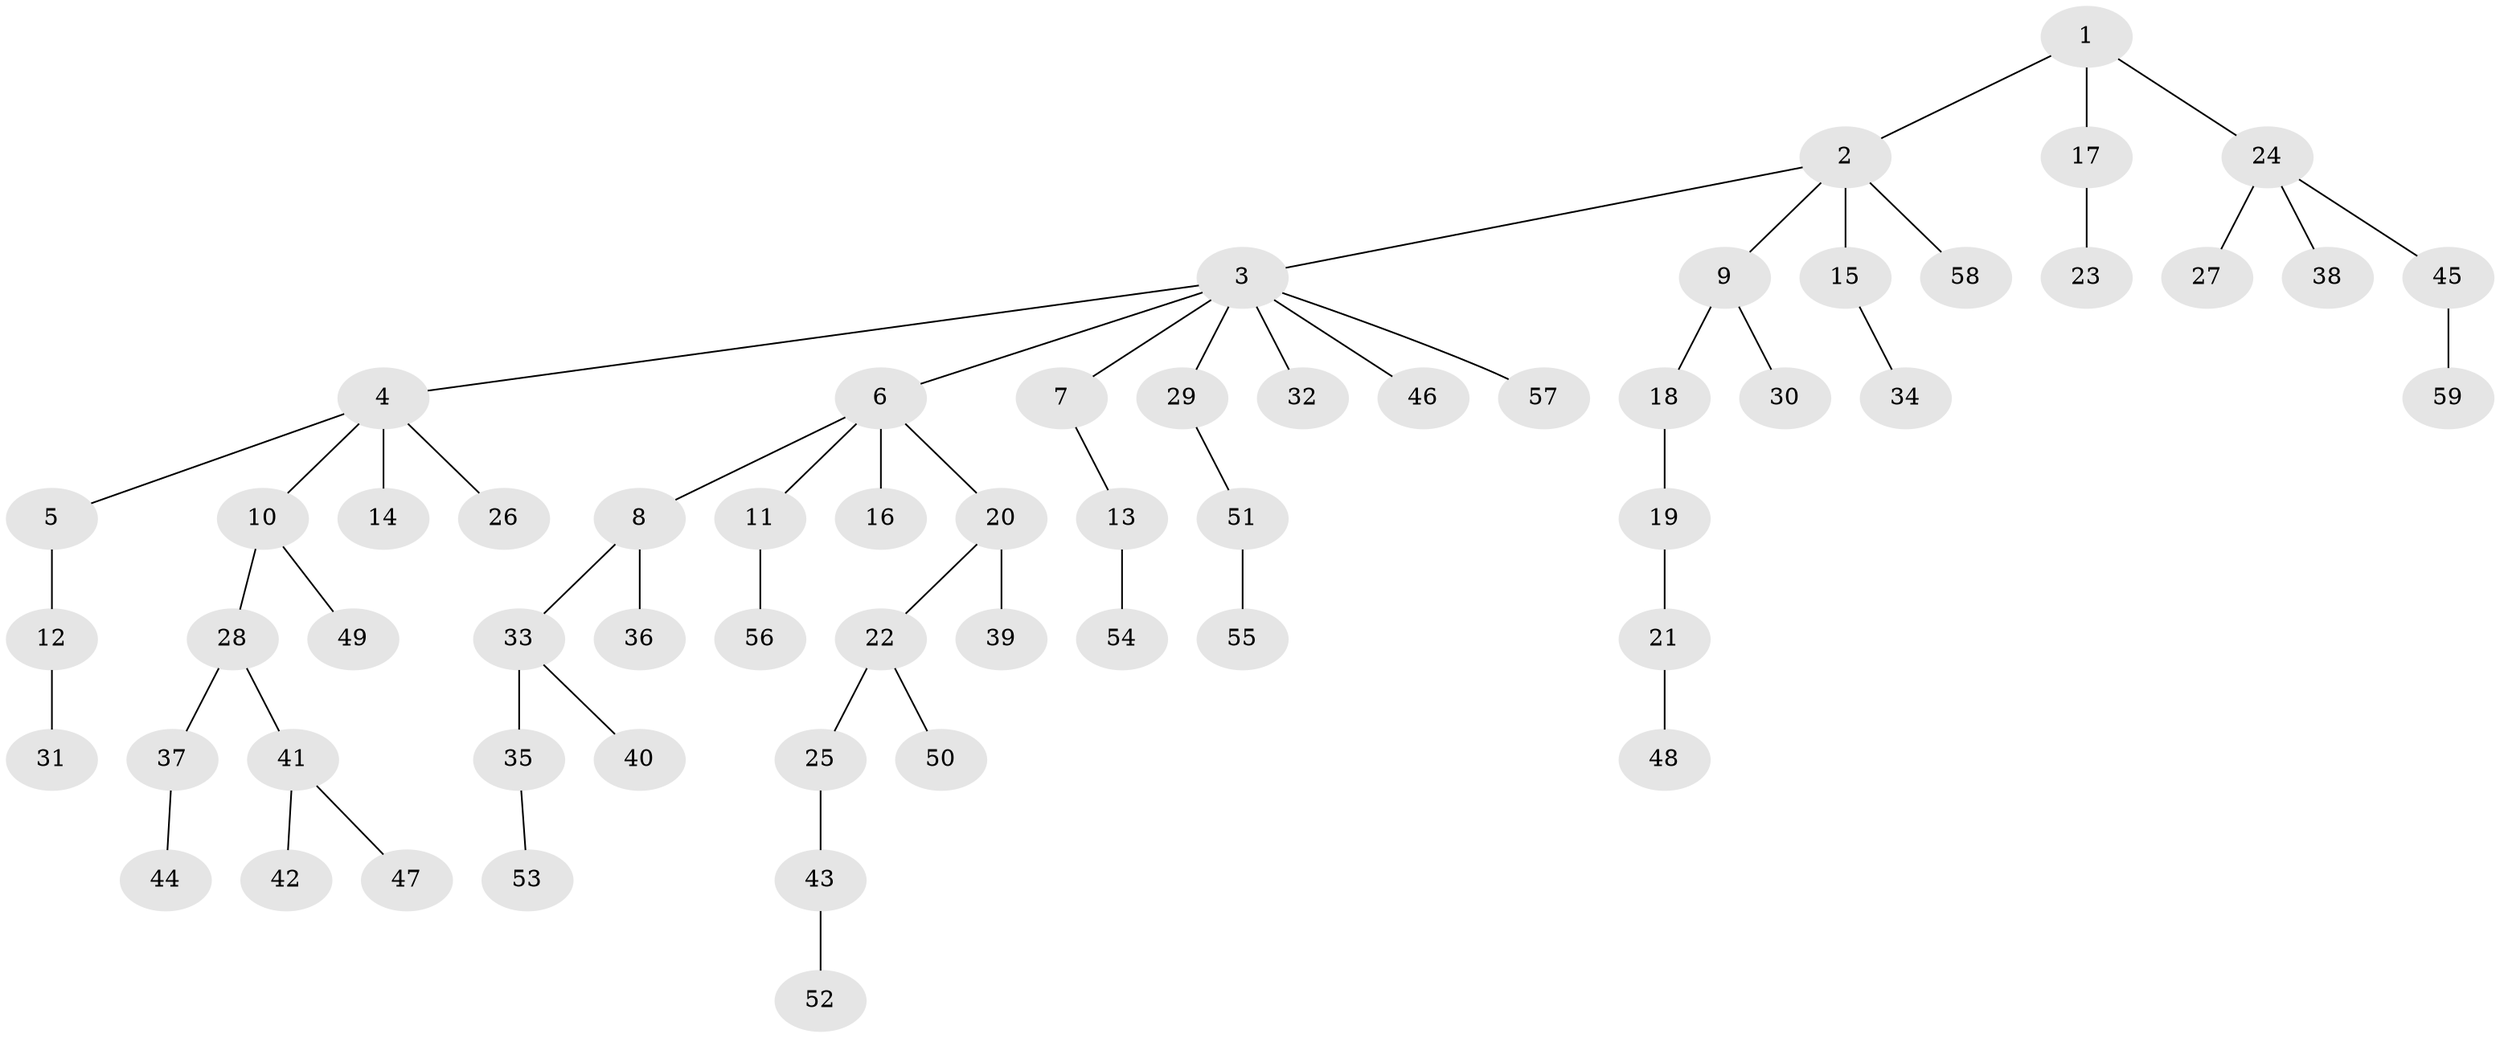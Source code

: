 // Generated by graph-tools (version 1.1) at 2025/53/03/09/25 04:53:28]
// undirected, 59 vertices, 58 edges
graph export_dot {
graph [start="1"]
  node [color=gray90,style=filled];
  1;
  2;
  3;
  4;
  5;
  6;
  7;
  8;
  9;
  10;
  11;
  12;
  13;
  14;
  15;
  16;
  17;
  18;
  19;
  20;
  21;
  22;
  23;
  24;
  25;
  26;
  27;
  28;
  29;
  30;
  31;
  32;
  33;
  34;
  35;
  36;
  37;
  38;
  39;
  40;
  41;
  42;
  43;
  44;
  45;
  46;
  47;
  48;
  49;
  50;
  51;
  52;
  53;
  54;
  55;
  56;
  57;
  58;
  59;
  1 -- 2;
  1 -- 17;
  1 -- 24;
  2 -- 3;
  2 -- 9;
  2 -- 15;
  2 -- 58;
  3 -- 4;
  3 -- 6;
  3 -- 7;
  3 -- 29;
  3 -- 32;
  3 -- 46;
  3 -- 57;
  4 -- 5;
  4 -- 10;
  4 -- 14;
  4 -- 26;
  5 -- 12;
  6 -- 8;
  6 -- 11;
  6 -- 16;
  6 -- 20;
  7 -- 13;
  8 -- 33;
  8 -- 36;
  9 -- 18;
  9 -- 30;
  10 -- 28;
  10 -- 49;
  11 -- 56;
  12 -- 31;
  13 -- 54;
  15 -- 34;
  17 -- 23;
  18 -- 19;
  19 -- 21;
  20 -- 22;
  20 -- 39;
  21 -- 48;
  22 -- 25;
  22 -- 50;
  24 -- 27;
  24 -- 38;
  24 -- 45;
  25 -- 43;
  28 -- 37;
  28 -- 41;
  29 -- 51;
  33 -- 35;
  33 -- 40;
  35 -- 53;
  37 -- 44;
  41 -- 42;
  41 -- 47;
  43 -- 52;
  45 -- 59;
  51 -- 55;
}
